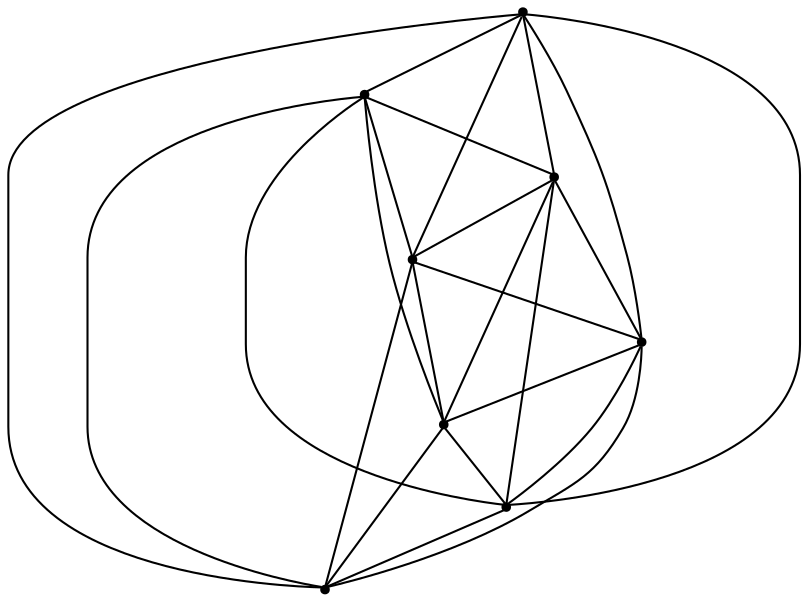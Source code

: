 graph {
  node [shape=point,comment="{\"directed\":false,\"doi\":\"10.1007/978-3-319-27261-0_11\",\"figure\":\"1 (2)\"}"]

  v0 [pos="1530.8490605445083,1058.847508092993"]
  v1 [pos="1356.8640596144714,1058.8475080929927"]
  v2 [pos="1182.8811571022186,1058.847508092993"]
  v3 [pos="1443.8560354750439,1058.847508092993"]
  v4 [pos="921.9093786647558,1058.847508092993"]
  v5 [pos="1269.874182171683,1058.847508092993"]
  v6 [pos="1095.892328868322,1058.847508092993"]
  v7 [pos="1008.8992720046487,1058.847508092993"]

  v0 -- v1 [id="-1",pos="1530.8490605445083,1058.847508092993 1482.8027967234912,1010.807190369203 1404.9111818791278,1010.807190369203 1356.8640596144714,1058.8475080929927"]
  v4 -- v0 [id="-2",pos="921.9093786647558,1058.847508092993 1052.942803902627,1226.9972759935315 1295.477168319896,1257.0891720422196 1463.6291083118779,1126.0615653865545 1488.720589228129,1106.512881307076 1511.2949862182263,1083.938697393484 1530.8490605445083,1058.847508092993"]
  v4 -- v3 [id="-3",pos="921.9093786647558,1058.847508092993 1034.2231367933766,1202.9770455955436 1242.1104615900952,1228.77251568182 1386.2417496198586,1116.4643467135224 1407.7450633022524,1099.7035354635314 1427.0981982286094,1080.3548345067572 1443.8560354750439,1058.847508092993"]
  v7 -- v5 [id="-4",pos="1008.8992720046487,1058.847508092993 1056.9475388608234,1130.9122847927229 1154.313043036752,1150.3859990465517 1226.378687051634,1102.3455382505758 1243.6064427048561,1090.8563965728279 1258.38795192924,1076.0750685056016 1269.874182171683,1058.847508092993"]
  v7 -- v2 [id="-5",pos="1008.8992720046487,1058.847508092993 1056.9475388608234,1106.892054394735 1134.8390901167693,1106.892054394735 1182.8811571022186,1058.847508092993"]
  v7 -- v6 [id="-6",pos="1008.8992720046487,1058.847508092993 1032.923071593543,1082.8718875843851 1071.8709138450913,1082.8718875843851 1095.892328868322,1058.847508092993"]
  v6 -- v4 [id="-7",pos="1095.892328868322,1058.847508092993 1047.846001458887,1010.807190369203 969.9544502029412,1010.807190369203 921.9093786647558,1058.847508092993"]
  v6 -- v5 [id="-8",pos="1095.892328868322,1058.847508092993 1135.9310304254777,1106.8921179823733 1207.3340831279472,1113.3805370150149 1255.3792023574458,1073.3455055405082 1260.6383460315687,1068.9615194000478 1265.4891248872357,1064.1066032097463 1269.874182171683,1058.847508092993"]
  v6 -- v1 [id="-9",pos="1095.892328868322,1058.847508092993 1155.9425598286787,1130.9122847927229 1263.0512721295333,1140.647043527571 1335.121112979983,1080.596531120239 1343.009892079585,1074.020615497187 1350.290130021818,1066.7362064073066 1356.8640596144714,1058.8475080929927"]
  v6 -- v2 [id="-10",pos="1095.892328868322,1058.847508092993 1119.9161602514253,1082.8718875843851 1158.8597420789877,1082.8718875843851 1182.8811571022186,1058.847508092993"]
  v2 -- v5 [id="-11",pos="1182.8811571022186,1058.847508092993 1206.9049884853218,1082.8718875843851 1245.8527671484521,1082.8718875843851 1269.874182171683,1058.847508092993"]
  v7 -- v3 [id="-12",pos="1008.8992720046487,1058.847508092993 1110.9894909981583,1178.9568787851938 1291.126575957841,1193.5590168874655 1411.2332695434886,1091.4689998809793 1422.9725816883692,1081.4925445326496 1433.8785040309015,1070.5825590652653 1443.8560354750439,1058.847508092993"]
  v5 -- v3 [id="-14",pos="1269.874182171683,1058.847508092993 1317.9182839864986,1106.892054394735 1395.8139684895948,1106.892054394735 1443.8560354750439,1058.847508092993"]
  v2 -- v4 [id="-15",pos="1182.8811571022186,1058.847508092993 1110.8143684958181,986.7827631870819 993.9748478114888,986.7827631870819 921.9093786647558,1058.847508092993"]
  v1 -- v2 [id="-16",pos="1356.8640596144714,1058.8475080929927 1308.820816243295,1010.807190369203 1230.9293285757667,1010.807190369203 1182.8811571022186,1058.847508092993"]
  v1 -- v4 [id="-17",pos="1356.8640596144714,1058.8475080929927 1236.7552994052485,938.7382327822495 1042.0201578062406,938.7382327822495 921.9093786647558,1058.847508092993"]
  v1 -- v3 [id="-18",pos="1356.8640596144714,1058.8475080929927 1380.8909114474154,1082.8718875843851 1419.8346204518132,1082.8718875843851 1443.8560354750439,1058.847508092993"]
  v7 -- v0 [id="-19",pos="1008.8992720046487,1058.847508092993 1123.003886638,1202.9770455955436 1332.349802559873,1227.3223360009292 1476.4810905896366,1113.2180070113159 1496.6383646462011,1097.253185818564 1514.883026275248,1079.008874965171 1530.8490605445083,1058.847508092993"]
  v5 -- v1 [id="-20",pos="1269.874182171683,1058.847508092993 1293.897886377951,1082.8718875843851 1332.8456650410812,1082.8718875843851 1356.8640596144714,1058.8475080929927"]
  v3 -- v0 [id="-21",pos="1443.8560354750439,1058.847508092993 1467.879739681312,1082.8718875843851 1506.8275183444423,1082.8718875843851 1530.8490605445083,1058.847508092993"]
  v4 -- v7 [id="-22",pos="921.9093786647558,1058.847508092993 945.9342433596466,1082.8718875843851 984.8779523640444,1082.8718875843851 1008.8992720046487,1058.847508092993"]
  v5 -- v0 [id="-23",pos="1269.874182171683,1058.847508092993 1317.9182839864986,1130.9122847927229 1415.2879214095776,1150.3859990465517 1487.3535654244595,1102.3455382505758 1504.5813210776817,1090.8563965728279 1519.3628303020655,1076.0750685056016 1530.8490605445083,1058.847508092993"]
  v0 -- v2 [id="-24",pos="1530.8490605445083,1058.847508092993 1434.7617471527253,962.7625327890939 1278.9702509696972,962.7625327890939 1182.8811571022186,1058.847508092993"]
  v6 -- v3 [id="-13",pos="1095.892328868322,1058.847508092993 1179.9755479439305,1154.7407984609958 1325.8738309246833,1164.317223976278 1421.7724138927392,1080.2340179938356 1425.6230741148534,1076.8543350139466 1429.3610556608069,1073.3455055405082 1443.8560354750439,1058.847508092993"]
}